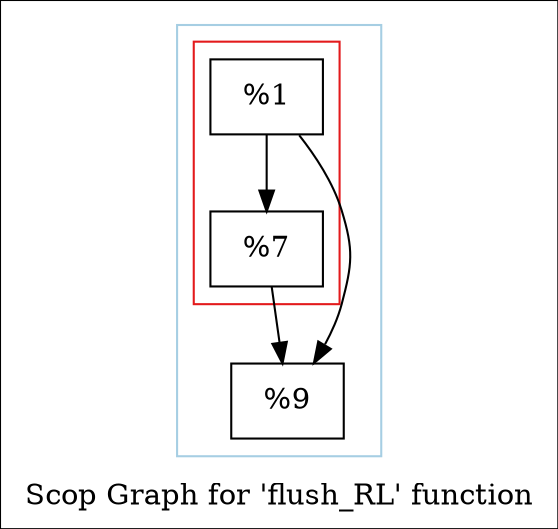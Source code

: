 digraph "Scop Graph for 'flush_RL' function" {
	label="Scop Graph for 'flush_RL' function";

	Node0x18cac20 [shape=record,label="{%1}"];
	Node0x18cac20 -> Node0x18eadd0;
	Node0x18cac20 -> Node0x15dd880;
	Node0x18eadd0 [shape=record,label="{%7}"];
	Node0x18eadd0 -> Node0x15dd880;
	Node0x15dd880 [shape=record,label="{%9}"];
	colorscheme = "paired12"
        subgraph cluster_0x1967810 {
          label = "";
          style = solid;
          color = 1
          subgraph cluster_0x1967160 {
            label = "";
            style = solid;
            color = 6
            Node0x18cac20;
            Node0x18eadd0;
          }
          Node0x15dd880;
        }
}
